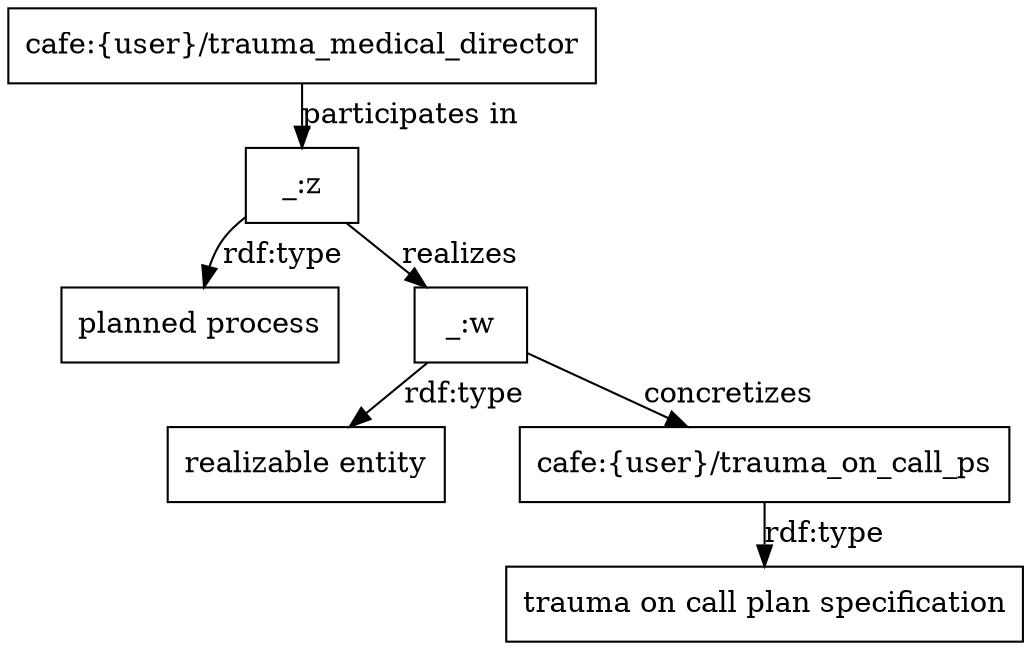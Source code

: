 digraph g { node [shape=rectangle];
graph [splines=true, nodesep=.5, ranksep=0, overlap=false];
"cafe:{user}/trauma_medical_director" -> "_:z" [label="participates in"]
"_:z" -> "planned process" [label="rdf:type"]
"_:z" -> "_:w" [label="realizes"]
"_:w" -> "realizable entity" [label="rdf:type"]
"_:w" -> "cafe:{user}/trauma_on_call_ps" [label="concretizes"]
"cafe:{user}/trauma_on_call_ps" -> "trauma on call plan specification" [label="rdf:type"]
}